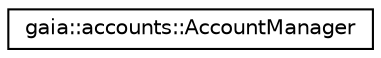 digraph G
{
  edge [fontname="Helvetica",fontsize="10",labelfontname="Helvetica",labelfontsize="10"];
  node [fontname="Helvetica",fontsize="10",shape=record];
  rankdir=LR;
  Node1 [label="gaia::accounts::AccountManager",height=0.2,width=0.4,color="black", fillcolor="white", style="filled",URL="$d8/d3f/classgaia_1_1accounts_1_1_account_manager.html",tooltip="This class provides access to a centralized registry of the user&#39;s online accounts."];
}
